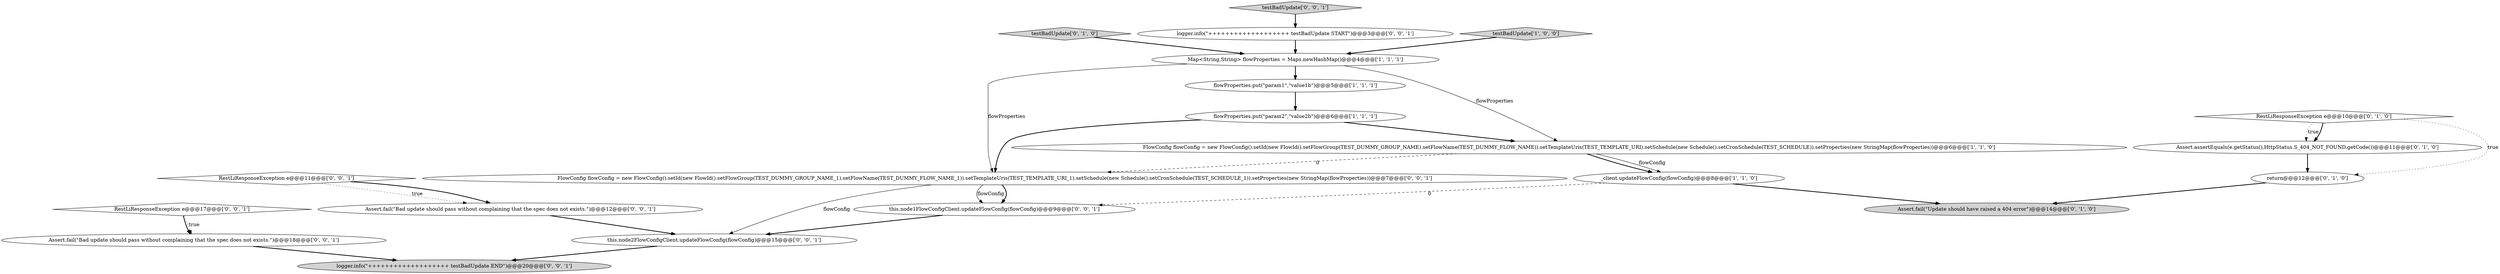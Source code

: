 digraph {
14 [style = filled, label = "RestLiResponseException e@@@11@@@['0', '0', '1']", fillcolor = white, shape = diamond image = "AAA0AAABBB3BBB"];
0 [style = filled, label = "flowProperties.put(\"param2\",\"value2b\")@@@6@@@['1', '1', '1']", fillcolor = white, shape = ellipse image = "AAA0AAABBB1BBB"];
3 [style = filled, label = "Map<String,String> flowProperties = Maps.newHashMap()@@@4@@@['1', '1', '1']", fillcolor = white, shape = ellipse image = "AAA0AAABBB1BBB"];
6 [style = filled, label = "testBadUpdate['0', '1', '0']", fillcolor = lightgray, shape = diamond image = "AAA0AAABBB2BBB"];
18 [style = filled, label = "Assert.fail(\"Bad update should pass without complaining that the spec does not exists.\")@@@12@@@['0', '0', '1']", fillcolor = white, shape = ellipse image = "AAA0AAABBB3BBB"];
7 [style = filled, label = "Assert.assertEquals(e.getStatus(),HttpStatus.S_404_NOT_FOUND.getCode())@@@11@@@['0', '1', '0']", fillcolor = white, shape = ellipse image = "AAA0AAABBB2BBB"];
11 [style = filled, label = "Assert.fail(\"Bad update should pass without complaining that the spec does not exists.\")@@@18@@@['0', '0', '1']", fillcolor = white, shape = ellipse image = "AAA0AAABBB3BBB"];
12 [style = filled, label = "FlowConfig flowConfig = new FlowConfig().setId(new FlowId().setFlowGroup(TEST_DUMMY_GROUP_NAME_1).setFlowName(TEST_DUMMY_FLOW_NAME_1)).setTemplateUris(TEST_TEMPLATE_URI_1).setSchedule(new Schedule().setCronSchedule(TEST_SCHEDULE_1)).setProperties(new StringMap(flowProperties))@@@7@@@['0', '0', '1']", fillcolor = white, shape = ellipse image = "AAA0AAABBB3BBB"];
4 [style = filled, label = "flowProperties.put(\"param1\",\"value1b\")@@@5@@@['1', '1', '1']", fillcolor = white, shape = ellipse image = "AAA0AAABBB1BBB"];
19 [style = filled, label = "logger.info(\"+++++++++++++++++++ testBadUpdate START\")@@@3@@@['0', '0', '1']", fillcolor = white, shape = ellipse image = "AAA0AAABBB3BBB"];
1 [style = filled, label = "testBadUpdate['1', '0', '0']", fillcolor = lightgray, shape = diamond image = "AAA0AAABBB1BBB"];
8 [style = filled, label = "Assert.fail(\"Update should have raised a 404 error\")@@@14@@@['0', '1', '0']", fillcolor = lightgray, shape = ellipse image = "AAA1AAABBB2BBB"];
15 [style = filled, label = "this.node2FlowConfigClient.updateFlowConfig(flowConfig)@@@15@@@['0', '0', '1']", fillcolor = white, shape = ellipse image = "AAA0AAABBB3BBB"];
17 [style = filled, label = "RestLiResponseException e@@@17@@@['0', '0', '1']", fillcolor = white, shape = diamond image = "AAA0AAABBB3BBB"];
2 [style = filled, label = "_client.updateFlowConfig(flowConfig)@@@8@@@['1', '1', '0']", fillcolor = white, shape = ellipse image = "AAA0AAABBB1BBB"];
20 [style = filled, label = "this.node1FlowConfigClient.updateFlowConfig(flowConfig)@@@9@@@['0', '0', '1']", fillcolor = white, shape = ellipse image = "AAA0AAABBB3BBB"];
5 [style = filled, label = "FlowConfig flowConfig = new FlowConfig().setId(new FlowId().setFlowGroup(TEST_DUMMY_GROUP_NAME).setFlowName(TEST_DUMMY_FLOW_NAME)).setTemplateUris(TEST_TEMPLATE_URI).setSchedule(new Schedule().setCronSchedule(TEST_SCHEDULE)).setProperties(new StringMap(flowProperties))@@@6@@@['1', '1', '0']", fillcolor = white, shape = ellipse image = "AAA0AAABBB1BBB"];
16 [style = filled, label = "testBadUpdate['0', '0', '1']", fillcolor = lightgray, shape = diamond image = "AAA0AAABBB3BBB"];
13 [style = filled, label = "logger.info(\"+++++++++++++++++++ testBadUpdate END\")@@@20@@@['0', '0', '1']", fillcolor = lightgray, shape = ellipse image = "AAA0AAABBB3BBB"];
9 [style = filled, label = "return@@@12@@@['0', '1', '0']", fillcolor = white, shape = ellipse image = "AAA1AAABBB2BBB"];
10 [style = filled, label = "RestLiResponseException e@@@10@@@['0', '1', '0']", fillcolor = white, shape = diamond image = "AAA0AAABBB2BBB"];
5->2 [style = bold, label=""];
19->3 [style = bold, label=""];
5->2 [style = solid, label="flowConfig"];
3->5 [style = solid, label="flowProperties"];
12->15 [style = solid, label="flowConfig"];
14->18 [style = bold, label=""];
14->18 [style = dotted, label="true"];
7->9 [style = bold, label=""];
16->19 [style = bold, label=""];
20->15 [style = bold, label=""];
2->20 [style = dashed, label="0"];
10->7 [style = dotted, label="true"];
2->8 [style = bold, label=""];
10->7 [style = bold, label=""];
1->3 [style = bold, label=""];
0->12 [style = bold, label=""];
6->3 [style = bold, label=""];
15->13 [style = bold, label=""];
12->20 [style = bold, label=""];
11->13 [style = bold, label=""];
17->11 [style = bold, label=""];
5->12 [style = dashed, label="0"];
17->11 [style = dotted, label="true"];
9->8 [style = bold, label=""];
0->5 [style = bold, label=""];
10->9 [style = dotted, label="true"];
3->4 [style = bold, label=""];
4->0 [style = bold, label=""];
12->20 [style = solid, label="flowConfig"];
3->12 [style = solid, label="flowProperties"];
18->15 [style = bold, label=""];
}
